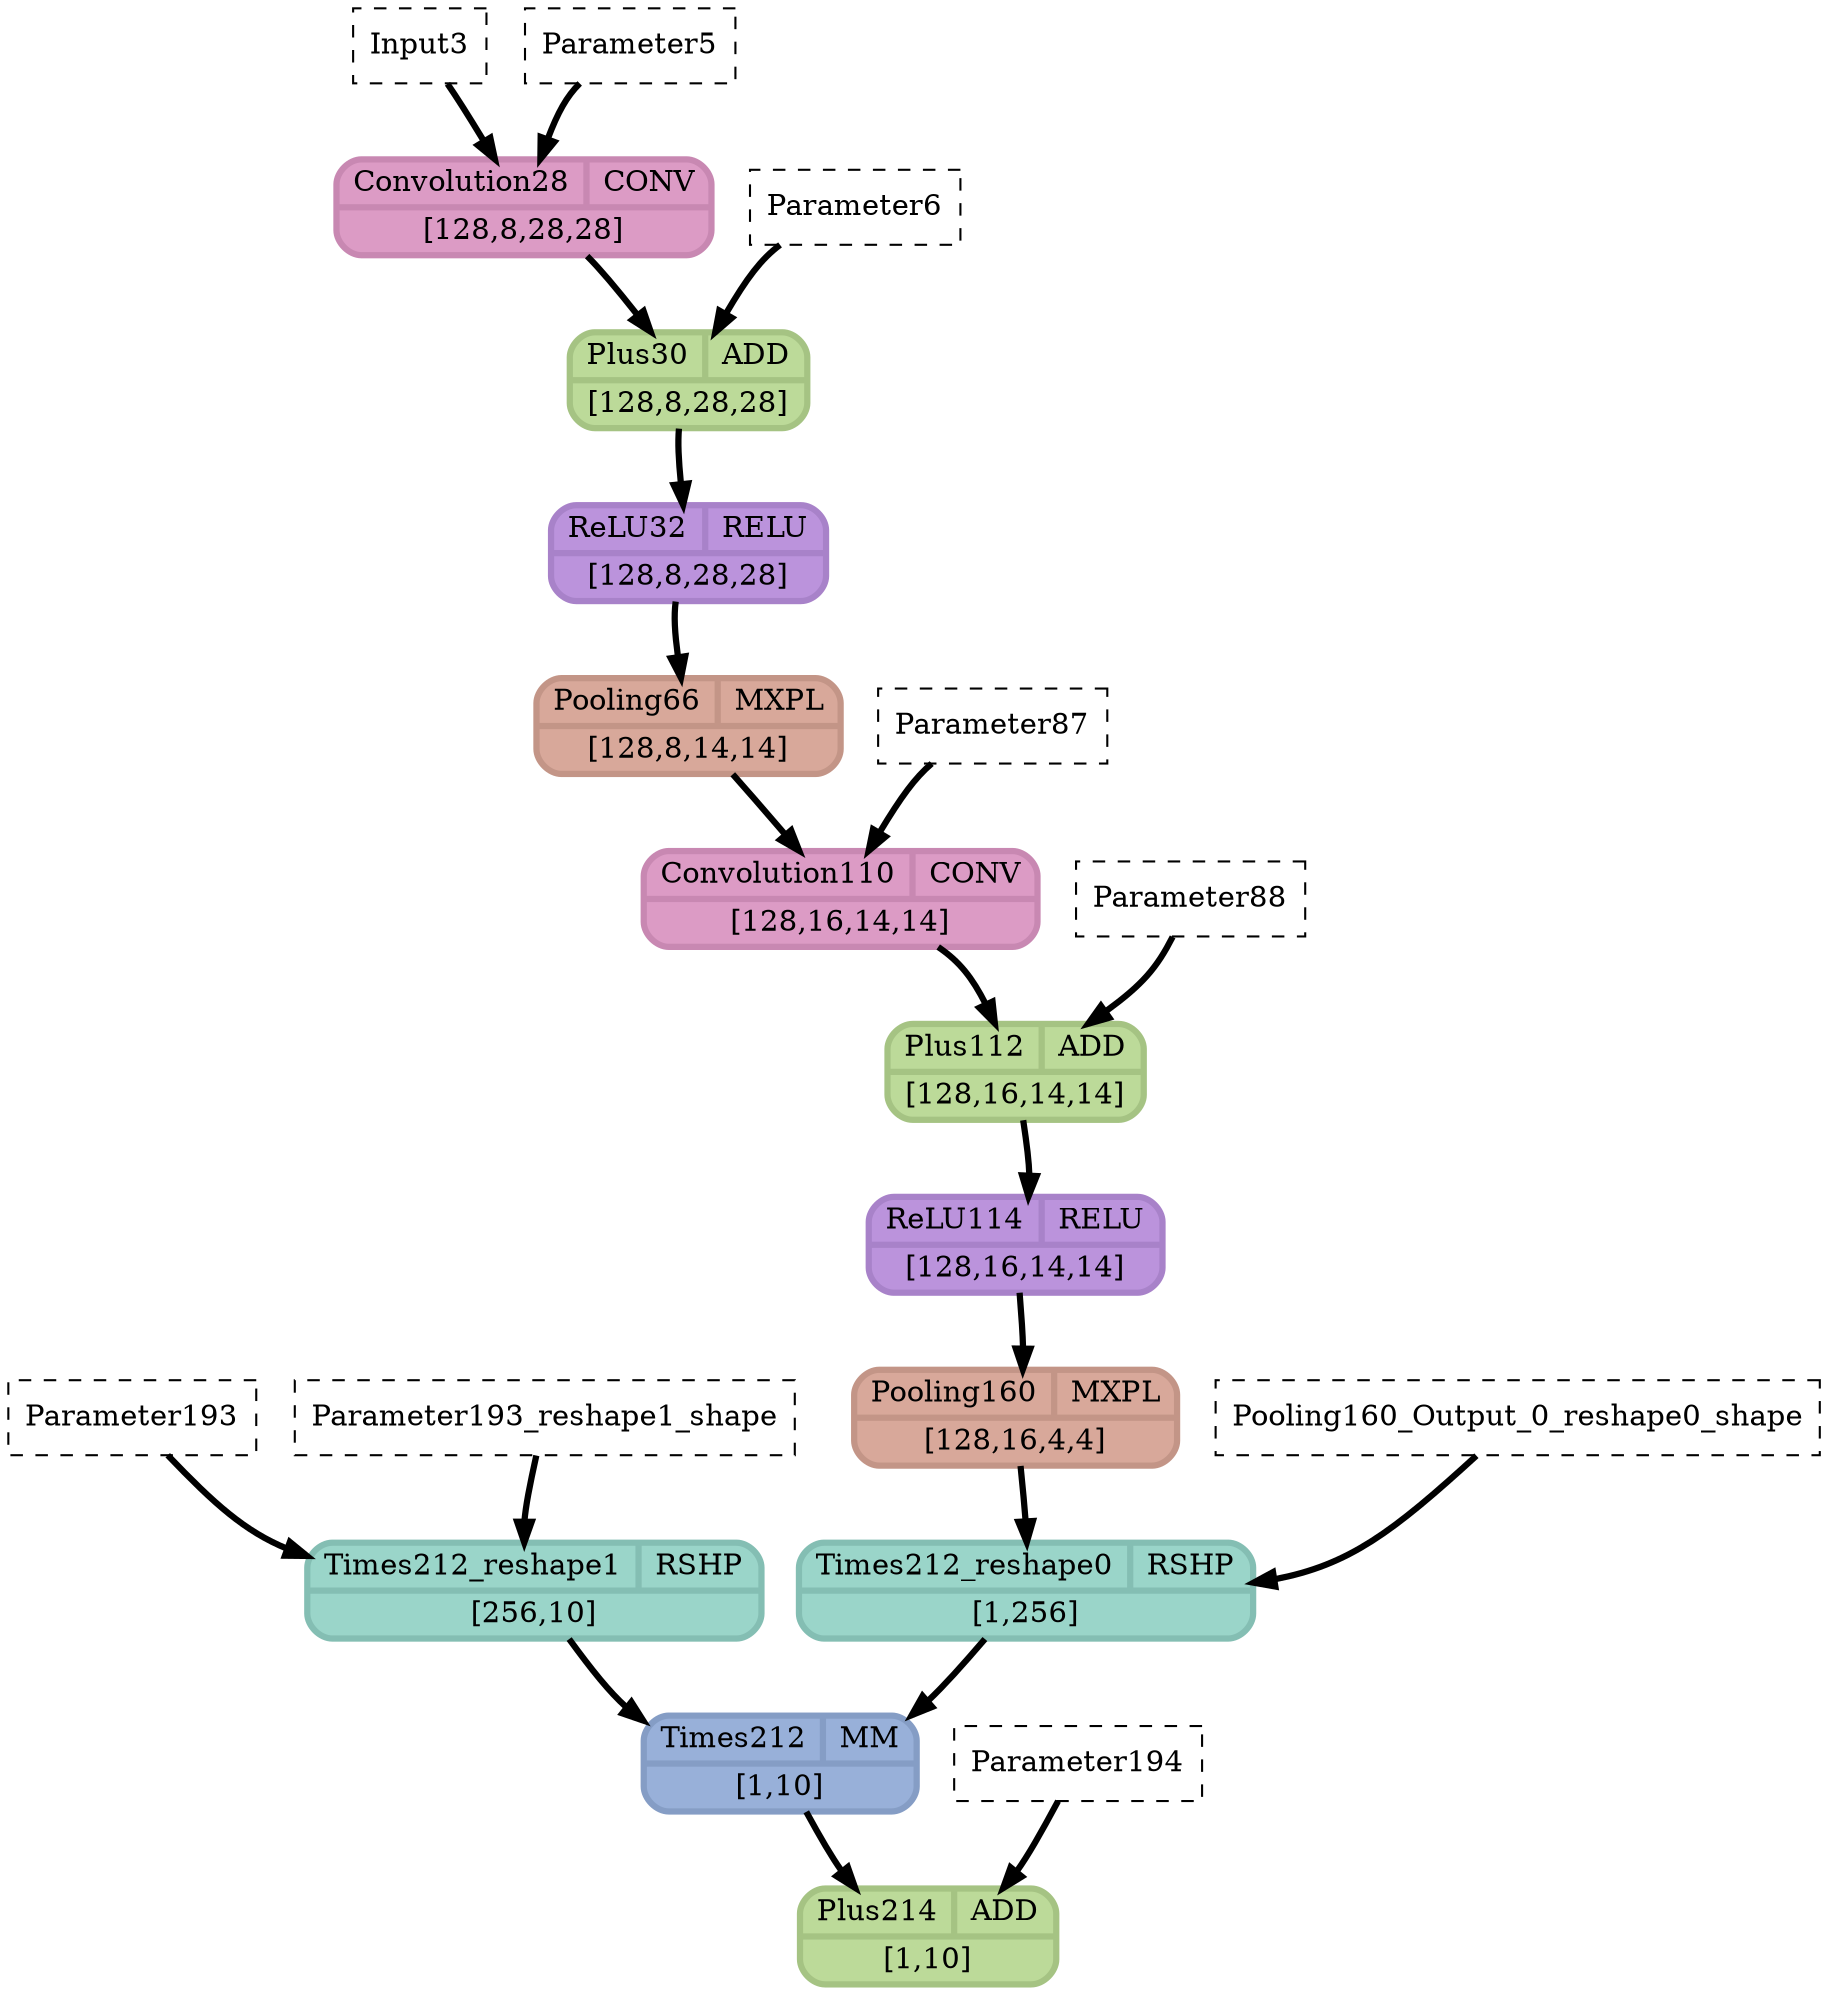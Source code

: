 strict digraph {
  graph [
    rankdir="TB"
    overlap=prism
    overlap_shrink=true
    splines=curved
  ];
  node [
    shape=Mrecord
  ];
  edge [
    penwidth=3
  ];

  // Node definitions.
  "Parameter193" [
    id=0
    name="Parameter193"
    type=constant_input
    label="Parameter193"
    inputs=""
    outputs=""
    shape=box
    style="filled,dashed"
    fillcolor="white"
  ];
  "Parameter193_reshape1_shape" [
    id=1
    name="Parameter193_reshape1_shape"
    type=constant_input
    label="Parameter193_reshape1_shape"
    inputs=""
    outputs=""
    shape=box
    style="filled,dashed"
    fillcolor="white"
  ];
  "Parameter193_reshape1" [
    id=2
    name="Parameter193_reshape1"
    type=Reshape
    label="{ {Times212_reshape1  | RSHP} | [256,10] }"
    inputs="Parameter193;Parameter193_reshape1_shape"
    outputs="Parameter193_reshape1"
    penwidth=3
    style=filled
    color="#84beb3"
    fontcolor="#000000"
    fillcolor="#9ad5c9"
  ];
  "Input3" [
    id=3
    name="Input3"
    type=constant_input
    label="Input3"
    inputs=""
    outputs=""
    shape=box
    style="filled,dashed"
    fillcolor="white"
  ];
  "Parameter5" [
    id=4
    name="Parameter5"
    type=constant_input
    label="Parameter5"
    inputs=""
    outputs=""
    shape=box
    style="filled,dashed"
    fillcolor="white"
  ];
  "Convolution28_Output_0" [
    id=5
    name="Convolution28_Output_0"
    type=Conv
    label="{ {Convolution28  | CONV} | [128,8,28,28] }"
    inputs="Input3;Parameter5"
    outputs="Convolution28_Output_0"
    penwidth=3
    style=filled
    color="#c888b2"
    fontcolor="#000000"
    fillcolor="#dc9bc5"
  ];
  "Parameter6" [
    id=6
    name="Parameter6"
    type=constant_input
    label="Parameter6"
    inputs=""
    outputs=""
    shape=box
    style="filled,dashed"
    fillcolor="white"
  ];
  "Plus30_Output_0" [
    id=7
    name="Plus30_Output_0"
    type=Add
    label="{ {Plus30  | ADD} | [128,8,28,28] }"
    inputs="Convolution28_Output_0;Parameter6"
    outputs="Plus30_Output_0"
    penwidth=3
    style=filled
    color="#a5c383"
    fontcolor="#000000"
    fillcolor="#bcda99"
  ];
  "ReLU32_Output_0" [
    id=8
    name="ReLU32_Output_0"
    type=Relu
    label="{ {ReLU32  | RELU} | [128,8,28,28] }"
    inputs="Plus30_Output_0"
    outputs="ReLU32_Output_0"
    penwidth=3
    style=filled
    color="#a882c9"
    fontcolor="#000000"
    fillcolor="#bb93dc"
  ];
  "Pooling66_Output_0" [
    id=9
    name="Pooling66_Output_0"
    type=MaxPool
    label="{ {Pooling66  | MXPL} | [128,8,14,14] }"
    inputs="ReLU32_Output_0"
    outputs="Pooling66_Output_0"
    penwidth=3
    style=filled
    color="#c39587"
    fontcolor="#000000"
    fillcolor="#d8a89a"
  ];
  "Parameter87" [
    id=10
    name="Parameter87"
    type=constant_input
    label="Parameter87"
    inputs=""
    outputs=""
    shape=box
    style="filled,dashed"
    fillcolor="white"
  ];
  "Convolution110_Output_0" [
    id=11
    name="Convolution110_Output_0"
    type=Conv
    label="{ {Convolution110  | CONV} | [128,16,14,14] }"
    inputs="Pooling66_Output_0;Parameter87"
    outputs="Convolution110_Output_0"
    penwidth=3
    style=filled
    color="#c888b2"
    fontcolor="#000000"
    fillcolor="#dc9bc5"
  ];
  "Parameter88" [
    id=12
    name="Parameter88"
    type=constant_input
    label="Parameter88"
    inputs=""
    outputs=""
    shape=box
    style="filled,dashed"
    fillcolor="white"
  ];
  "Plus112_Output_0" [
    id=13
    name="Plus112_Output_0"
    type=Add
    label="{ {Plus112  | ADD} | [128,16,14,14] }"
    inputs="Convolution110_Output_0;Parameter88"
    outputs="Plus112_Output_0"
    penwidth=3
    style=filled
    color="#a5c383"
    fontcolor="#000000"
    fillcolor="#bcda99"
  ];
  "ReLU114_Output_0" [
    id=14
    name="ReLU114_Output_0"
    type=Relu
    label="{ {ReLU114  | RELU} | [128,16,14,14] }"
    inputs="Plus112_Output_0"
    outputs="ReLU114_Output_0"
    penwidth=3
    style=filled
    color="#a882c9"
    fontcolor="#000000"
    fillcolor="#bb93dc"
  ];
  "Pooling160_Output_0" [
    id=15
    name="Pooling160_Output_0"
    type=MaxPool
    label="{ {Pooling160  | MXPL} | [128,16,4,4] }"
    inputs="ReLU114_Output_0"
    outputs="Pooling160_Output_0"
    penwidth=3
    style=filled
    color="#c39587"
    fontcolor="#000000"
    fillcolor="#d8a89a"
  ];
  "Pooling160_Output_0_reshape0_shape" [
    id=16
    name="Pooling160_Output_0_reshape0_shape"
    type=constant_input
    label="Pooling160_Output_0_reshape0_shape"
    inputs=""
    outputs=""
    shape=box
    style="filled,dashed"
    fillcolor="white"
  ];
  "Pooling160_Output_0_reshape0" [
    id=17
    name="Pooling160_Output_0_reshape0"
    type=Reshape
    label="{ {Times212_reshape0  | RSHP} | [1,256] }"
    inputs="Pooling160_Output_0;Pooling160_Output_0_reshape0_shape"
    outputs="Pooling160_Output_0_reshape0"
    penwidth=3
    style=filled
    color="#84beb3"
    fontcolor="#000000"
    fillcolor="#9ad5c9"
  ];
  "Times212_Output_0" [
    id=18
    name="Times212_Output_0"
    type=MatMul
    label="{ {Times212  | MM} | [1,10] }"
    inputs="Pooling160_Output_0_reshape0;Parameter193_reshape1"
    outputs="Times212_Output_0"
    penwidth=3
    style=filled
    color="#859dc5"
    fontcolor="#000000"
    fillcolor="#98b0d9"
  ];
  "Parameter194" [
    id=19
    name="Parameter194"
    type=constant_input
    label="Parameter194"
    inputs=""
    outputs=""
    shape=box
    style="filled,dashed"
    fillcolor="white"
  ];
  "Plus214_Output_0" [
    id=20
    name="Plus214_Output_0"
    type=Add
    label="{ {Plus214  | ADD} | [1,10] }"
    inputs="Times212_Output_0;Parameter194"
    outputs="Plus214_Output_0"
    penwidth=3
    style=filled
    color="#a5c383"
    fontcolor="#000000"
    fillcolor="#bcda99"
  ];

  // Edge definitions.
  "Parameter193" -> "Parameter193_reshape1";
  "Parameter193_reshape1_shape" -> "Parameter193_reshape1";
  "Parameter193_reshape1" -> "Times212_Output_0";
  "Input3" -> "Convolution28_Output_0";
  "Parameter5" -> "Convolution28_Output_0";
  "Convolution28_Output_0" -> "Plus30_Output_0";
  "Parameter6" -> "Plus30_Output_0";
  "Plus30_Output_0" -> "ReLU32_Output_0";
  "ReLU32_Output_0" -> "Pooling66_Output_0";
  "Pooling66_Output_0" -> "Convolution110_Output_0";
  "Parameter87" -> "Convolution110_Output_0";
  "Convolution110_Output_0" -> "Plus112_Output_0";
  "Parameter88" -> "Plus112_Output_0";
  "Plus112_Output_0" -> "ReLU114_Output_0";
  "ReLU114_Output_0" -> "Pooling160_Output_0";
  "Pooling160_Output_0" -> "Pooling160_Output_0_reshape0";
  "Pooling160_Output_0_reshape0_shape" -> "Pooling160_Output_0_reshape0";
  "Pooling160_Output_0_reshape0" -> "Times212_Output_0";
  "Times212_Output_0" -> "Plus214_Output_0";
  "Parameter194" -> "Plus214_Output_0";
}